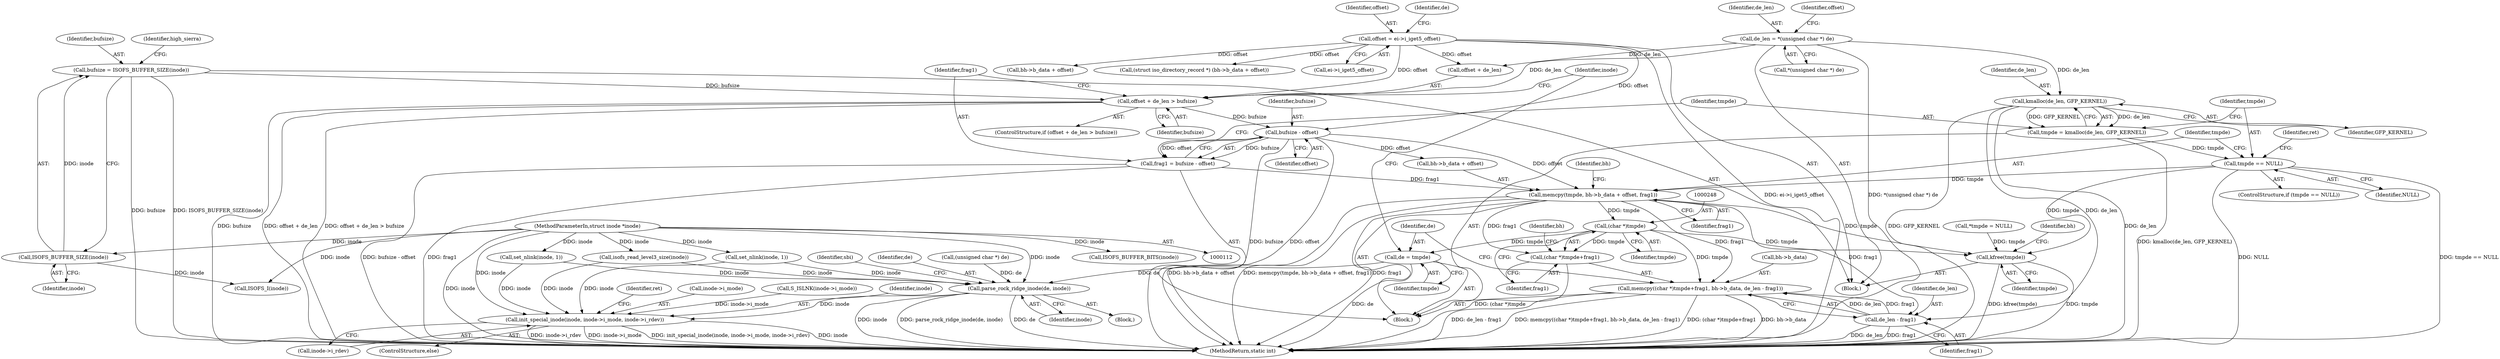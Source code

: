 digraph "0_linux_410dd3cf4c9b36f27ed4542ee18b1af5e68645a4_0@API" {
"1000223" [label="(Call,memcpy(tmpde, bh->b_data + offset, frag1))"];
"1000214" [label="(Call,tmpde == NULL)"];
"1000208" [label="(Call,tmpde = kmalloc(de_len, GFP_KERNEL))"];
"1000210" [label="(Call,kmalloc(de_len, GFP_KERNEL))"];
"1000189" [label="(Call,de_len = *(unsigned char *) de)"];
"1000205" [label="(Call,bufsize - offset)"];
"1000196" [label="(Call,offset + de_len > bufsize)"];
"1000175" [label="(Call,offset = ei->i_iget5_offset)"];
"1000127" [label="(Call,bufsize = ISOFS_BUFFER_SIZE(inode))"];
"1000129" [label="(Call,ISOFS_BUFFER_SIZE(inode))"];
"1000113" [label="(MethodParameterIn,struct inode *inode)"];
"1000203" [label="(Call,frag1 = bufsize - offset)"];
"1000245" [label="(Call,memcpy((char *)tmpde+frag1, bh->b_data, de_len - frag1))"];
"1000247" [label="(Call,(char *)tmpde)"];
"1000246" [label="(Call,(char *)tmpde+frag1)"];
"1000257" [label="(Call,de = tmpde)"];
"1000551" [label="(Call,parse_rock_ridge_inode(de, inode))"];
"1000702" [label="(Call,init_special_inode(inode, inode->i_mode, inode->i_rdev))"];
"1000714" [label="(Call,kfree(tmpde))"];
"1000254" [label="(Call,de_len - frag1)"];
"1000556" [label="(Identifier,sbi)"];
"1000249" [label="(Identifier,tmpde)"];
"1000711" [label="(Identifier,ret)"];
"1000189" [label="(Call,de_len = *(unsigned char *) de)"];
"1000206" [label="(Identifier,bufsize)"];
"1000130" [label="(Identifier,inode)"];
"1000184" [label="(Call,bh->b_data + offset)"];
"1000247" [label="(Call,(char *)tmpde)"];
"1000715" [label="(Identifier,tmpde)"];
"1000219" [label="(Identifier,ret)"];
"1000204" [label="(Identifier,frag1)"];
"1000182" [label="(Call,(struct iso_directory_record *) (bh->b_data + offset))"];
"1000223" [label="(Call,memcpy(tmpde, bh->b_data + offset, frag1))"];
"1000232" [label="(Identifier,bh)"];
"1000114" [label="(Block,)"];
"1000197" [label="(Call,offset + de_len)"];
"1000251" [label="(Call,bh->b_data)"];
"1000144" [label="(Call,*tmpde = NULL)"];
"1000196" [label="(Call,offset + de_len > bufsize)"];
"1000225" [label="(Call,bh->b_data + offset)"];
"1000714" [label="(Call,kfree(tmpde))"];
"1000127" [label="(Call,bufsize = ISOFS_BUFFER_SIZE(inode))"];
"1000212" [label="(Identifier,GFP_KERNEL)"];
"1000205" [label="(Call,bufsize - offset)"];
"1000551" [label="(Call,parse_rock_ridge_inode(de, inode))"];
"1000256" [label="(Identifier,frag1)"];
"1000213" [label="(ControlStructure,if (tmpde == NULL))"];
"1000207" [label="(Identifier,offset)"];
"1000113" [label="(MethodParameterIn,struct inode *inode)"];
"1000258" [label="(Identifier,de)"];
"1000255" [label="(Identifier,de_len)"];
"1000230" [label="(Identifier,frag1)"];
"1000191" [label="(Call,*(unsigned char *) de)"];
"1000129" [label="(Call,ISOFS_BUFFER_SIZE(inode))"];
"1000190" [label="(Identifier,de_len)"];
"1000254" [label="(Call,de_len - frag1)"];
"1000408" [label="(Call,isofs_read_level3_size(inode))"];
"1000208" [label="(Call,tmpde = kmalloc(de_len, GFP_KERNEL))"];
"1000553" [label="(Identifier,inode)"];
"1000262" [label="(Identifier,inode)"];
"1000176" [label="(Identifier,offset)"];
"1000152" [label="(Call,ISOFS_I(inode))"];
"1000257" [label="(Call,de = tmpde)"];
"1000211" [label="(Identifier,de_len)"];
"1000552" [label="(Identifier,de)"];
"1000345" [label="(Call,set_nlink(inode, 1))"];
"1000707" [label="(Call,inode->i_rdev)"];
"1000216" [label="(Identifier,NULL)"];
"1000200" [label="(Identifier,bufsize)"];
"1000128" [label="(Identifier,bufsize)"];
"1000550" [label="(Block,)"];
"1000704" [label="(Call,inode->i_mode)"];
"1000246" [label="(Call,(char *)tmpde+frag1)"];
"1000224" [label="(Identifier,tmpde)"];
"1000198" [label="(Identifier,offset)"];
"1000175" [label="(Call,offset = ei->i_iget5_offset)"];
"1000259" [label="(Identifier,tmpde)"];
"1000725" [label="(MethodReturn,static int)"];
"1000195" [label="(ControlStructure,if (offset + de_len > bufsize))"];
"1000210" [label="(Call,kmalloc(de_len, GFP_KERNEL))"];
"1000192" [label="(Call,(unsigned char *) de)"];
"1000313" [label="(Call,set_nlink(inode, 1))"];
"1000214" [label="(Call,tmpde == NULL)"];
"1000201" [label="(Block,)"];
"1000181" [label="(Identifier,de)"];
"1000203" [label="(Call,frag1 = bufsize - offset)"];
"1000245" [label="(Call,memcpy((char *)tmpde+frag1, bh->b_data, de_len - frag1))"];
"1000177" [label="(Call,ei->i_iget5_offset)"];
"1000209" [label="(Identifier,tmpde)"];
"1000134" [label="(Identifier,high_sierra)"];
"1000271" [label="(Call,ISOFS_BUFFER_BITS(inode))"];
"1000250" [label="(Identifier,frag1)"];
"1000252" [label="(Identifier,bh)"];
"1000701" [label="(ControlStructure,else)"];
"1000682" [label="(Call,S_ISLNK(inode->i_mode))"];
"1000702" [label="(Call,init_special_inode(inode, inode->i_mode, inode->i_rdev))"];
"1000717" [label="(Identifier,bh)"];
"1000215" [label="(Identifier,tmpde)"];
"1000703" [label="(Identifier,inode)"];
"1000223" -> "1000201"  [label="AST: "];
"1000223" -> "1000230"  [label="CFG: "];
"1000224" -> "1000223"  [label="AST: "];
"1000225" -> "1000223"  [label="AST: "];
"1000230" -> "1000223"  [label="AST: "];
"1000232" -> "1000223"  [label="CFG: "];
"1000223" -> "1000725"  [label="DDG: bh->b_data + offset"];
"1000223" -> "1000725"  [label="DDG: memcpy(tmpde, bh->b_data + offset, frag1)"];
"1000223" -> "1000725"  [label="DDG: frag1"];
"1000214" -> "1000223"  [label="DDG: tmpde"];
"1000205" -> "1000223"  [label="DDG: offset"];
"1000203" -> "1000223"  [label="DDG: frag1"];
"1000223" -> "1000245"  [label="DDG: frag1"];
"1000223" -> "1000247"  [label="DDG: tmpde"];
"1000223" -> "1000246"  [label="DDG: frag1"];
"1000223" -> "1000254"  [label="DDG: frag1"];
"1000223" -> "1000714"  [label="DDG: tmpde"];
"1000214" -> "1000213"  [label="AST: "];
"1000214" -> "1000216"  [label="CFG: "];
"1000215" -> "1000214"  [label="AST: "];
"1000216" -> "1000214"  [label="AST: "];
"1000219" -> "1000214"  [label="CFG: "];
"1000224" -> "1000214"  [label="CFG: "];
"1000214" -> "1000725"  [label="DDG: NULL"];
"1000214" -> "1000725"  [label="DDG: tmpde == NULL"];
"1000208" -> "1000214"  [label="DDG: tmpde"];
"1000214" -> "1000714"  [label="DDG: tmpde"];
"1000208" -> "1000201"  [label="AST: "];
"1000208" -> "1000210"  [label="CFG: "];
"1000209" -> "1000208"  [label="AST: "];
"1000210" -> "1000208"  [label="AST: "];
"1000215" -> "1000208"  [label="CFG: "];
"1000208" -> "1000725"  [label="DDG: kmalloc(de_len, GFP_KERNEL)"];
"1000210" -> "1000208"  [label="DDG: de_len"];
"1000210" -> "1000208"  [label="DDG: GFP_KERNEL"];
"1000210" -> "1000212"  [label="CFG: "];
"1000211" -> "1000210"  [label="AST: "];
"1000212" -> "1000210"  [label="AST: "];
"1000210" -> "1000725"  [label="DDG: GFP_KERNEL"];
"1000210" -> "1000725"  [label="DDG: de_len"];
"1000189" -> "1000210"  [label="DDG: de_len"];
"1000210" -> "1000254"  [label="DDG: de_len"];
"1000189" -> "1000114"  [label="AST: "];
"1000189" -> "1000191"  [label="CFG: "];
"1000190" -> "1000189"  [label="AST: "];
"1000191" -> "1000189"  [label="AST: "];
"1000198" -> "1000189"  [label="CFG: "];
"1000189" -> "1000725"  [label="DDG: *(unsigned char *) de"];
"1000189" -> "1000196"  [label="DDG: de_len"];
"1000189" -> "1000197"  [label="DDG: de_len"];
"1000205" -> "1000203"  [label="AST: "];
"1000205" -> "1000207"  [label="CFG: "];
"1000206" -> "1000205"  [label="AST: "];
"1000207" -> "1000205"  [label="AST: "];
"1000203" -> "1000205"  [label="CFG: "];
"1000205" -> "1000725"  [label="DDG: bufsize"];
"1000205" -> "1000725"  [label="DDG: offset"];
"1000205" -> "1000203"  [label="DDG: bufsize"];
"1000205" -> "1000203"  [label="DDG: offset"];
"1000196" -> "1000205"  [label="DDG: bufsize"];
"1000175" -> "1000205"  [label="DDG: offset"];
"1000205" -> "1000225"  [label="DDG: offset"];
"1000196" -> "1000195"  [label="AST: "];
"1000196" -> "1000200"  [label="CFG: "];
"1000197" -> "1000196"  [label="AST: "];
"1000200" -> "1000196"  [label="AST: "];
"1000204" -> "1000196"  [label="CFG: "];
"1000262" -> "1000196"  [label="CFG: "];
"1000196" -> "1000725"  [label="DDG: bufsize"];
"1000196" -> "1000725"  [label="DDG: offset + de_len"];
"1000196" -> "1000725"  [label="DDG: offset + de_len > bufsize"];
"1000175" -> "1000196"  [label="DDG: offset"];
"1000127" -> "1000196"  [label="DDG: bufsize"];
"1000175" -> "1000114"  [label="AST: "];
"1000175" -> "1000177"  [label="CFG: "];
"1000176" -> "1000175"  [label="AST: "];
"1000177" -> "1000175"  [label="AST: "];
"1000181" -> "1000175"  [label="CFG: "];
"1000175" -> "1000725"  [label="DDG: ei->i_iget5_offset"];
"1000175" -> "1000182"  [label="DDG: offset"];
"1000175" -> "1000184"  [label="DDG: offset"];
"1000175" -> "1000197"  [label="DDG: offset"];
"1000127" -> "1000114"  [label="AST: "];
"1000127" -> "1000129"  [label="CFG: "];
"1000128" -> "1000127"  [label="AST: "];
"1000129" -> "1000127"  [label="AST: "];
"1000134" -> "1000127"  [label="CFG: "];
"1000127" -> "1000725"  [label="DDG: ISOFS_BUFFER_SIZE(inode)"];
"1000127" -> "1000725"  [label="DDG: bufsize"];
"1000129" -> "1000127"  [label="DDG: inode"];
"1000129" -> "1000130"  [label="CFG: "];
"1000130" -> "1000129"  [label="AST: "];
"1000113" -> "1000129"  [label="DDG: inode"];
"1000129" -> "1000152"  [label="DDG: inode"];
"1000113" -> "1000112"  [label="AST: "];
"1000113" -> "1000725"  [label="DDG: inode"];
"1000113" -> "1000152"  [label="DDG: inode"];
"1000113" -> "1000271"  [label="DDG: inode"];
"1000113" -> "1000313"  [label="DDG: inode"];
"1000113" -> "1000345"  [label="DDG: inode"];
"1000113" -> "1000408"  [label="DDG: inode"];
"1000113" -> "1000551"  [label="DDG: inode"];
"1000113" -> "1000702"  [label="DDG: inode"];
"1000203" -> "1000201"  [label="AST: "];
"1000204" -> "1000203"  [label="AST: "];
"1000209" -> "1000203"  [label="CFG: "];
"1000203" -> "1000725"  [label="DDG: bufsize - offset"];
"1000203" -> "1000725"  [label="DDG: frag1"];
"1000245" -> "1000201"  [label="AST: "];
"1000245" -> "1000254"  [label="CFG: "];
"1000246" -> "1000245"  [label="AST: "];
"1000251" -> "1000245"  [label="AST: "];
"1000254" -> "1000245"  [label="AST: "];
"1000258" -> "1000245"  [label="CFG: "];
"1000245" -> "1000725"  [label="DDG: bh->b_data"];
"1000245" -> "1000725"  [label="DDG: de_len - frag1"];
"1000245" -> "1000725"  [label="DDG: memcpy((char *)tmpde+frag1, bh->b_data, de_len - frag1)"];
"1000245" -> "1000725"  [label="DDG: (char *)tmpde+frag1"];
"1000247" -> "1000245"  [label="DDG: tmpde"];
"1000254" -> "1000245"  [label="DDG: de_len"];
"1000254" -> "1000245"  [label="DDG: frag1"];
"1000247" -> "1000246"  [label="AST: "];
"1000247" -> "1000249"  [label="CFG: "];
"1000248" -> "1000247"  [label="AST: "];
"1000249" -> "1000247"  [label="AST: "];
"1000250" -> "1000247"  [label="CFG: "];
"1000247" -> "1000246"  [label="DDG: tmpde"];
"1000247" -> "1000257"  [label="DDG: tmpde"];
"1000247" -> "1000714"  [label="DDG: tmpde"];
"1000246" -> "1000250"  [label="CFG: "];
"1000250" -> "1000246"  [label="AST: "];
"1000252" -> "1000246"  [label="CFG: "];
"1000246" -> "1000725"  [label="DDG: (char *)tmpde"];
"1000257" -> "1000201"  [label="AST: "];
"1000257" -> "1000259"  [label="CFG: "];
"1000258" -> "1000257"  [label="AST: "];
"1000259" -> "1000257"  [label="AST: "];
"1000262" -> "1000257"  [label="CFG: "];
"1000257" -> "1000725"  [label="DDG: de"];
"1000257" -> "1000551"  [label="DDG: de"];
"1000551" -> "1000550"  [label="AST: "];
"1000551" -> "1000553"  [label="CFG: "];
"1000552" -> "1000551"  [label="AST: "];
"1000553" -> "1000551"  [label="AST: "];
"1000556" -> "1000551"  [label="CFG: "];
"1000551" -> "1000725"  [label="DDG: inode"];
"1000551" -> "1000725"  [label="DDG: parse_rock_ridge_inode(de, inode)"];
"1000551" -> "1000725"  [label="DDG: de"];
"1000192" -> "1000551"  [label="DDG: de"];
"1000408" -> "1000551"  [label="DDG: inode"];
"1000345" -> "1000551"  [label="DDG: inode"];
"1000313" -> "1000551"  [label="DDG: inode"];
"1000551" -> "1000702"  [label="DDG: inode"];
"1000702" -> "1000701"  [label="AST: "];
"1000702" -> "1000707"  [label="CFG: "];
"1000703" -> "1000702"  [label="AST: "];
"1000704" -> "1000702"  [label="AST: "];
"1000707" -> "1000702"  [label="AST: "];
"1000711" -> "1000702"  [label="CFG: "];
"1000702" -> "1000725"  [label="DDG: init_special_inode(inode, inode->i_mode, inode->i_rdev)"];
"1000702" -> "1000725"  [label="DDG: inode"];
"1000702" -> "1000725"  [label="DDG: inode->i_rdev"];
"1000702" -> "1000725"  [label="DDG: inode->i_mode"];
"1000408" -> "1000702"  [label="DDG: inode"];
"1000345" -> "1000702"  [label="DDG: inode"];
"1000313" -> "1000702"  [label="DDG: inode"];
"1000682" -> "1000702"  [label="DDG: inode->i_mode"];
"1000714" -> "1000114"  [label="AST: "];
"1000714" -> "1000715"  [label="CFG: "];
"1000715" -> "1000714"  [label="AST: "];
"1000717" -> "1000714"  [label="CFG: "];
"1000714" -> "1000725"  [label="DDG: kfree(tmpde)"];
"1000714" -> "1000725"  [label="DDG: tmpde"];
"1000144" -> "1000714"  [label="DDG: tmpde"];
"1000254" -> "1000256"  [label="CFG: "];
"1000255" -> "1000254"  [label="AST: "];
"1000256" -> "1000254"  [label="AST: "];
"1000254" -> "1000725"  [label="DDG: de_len"];
"1000254" -> "1000725"  [label="DDG: frag1"];
}
